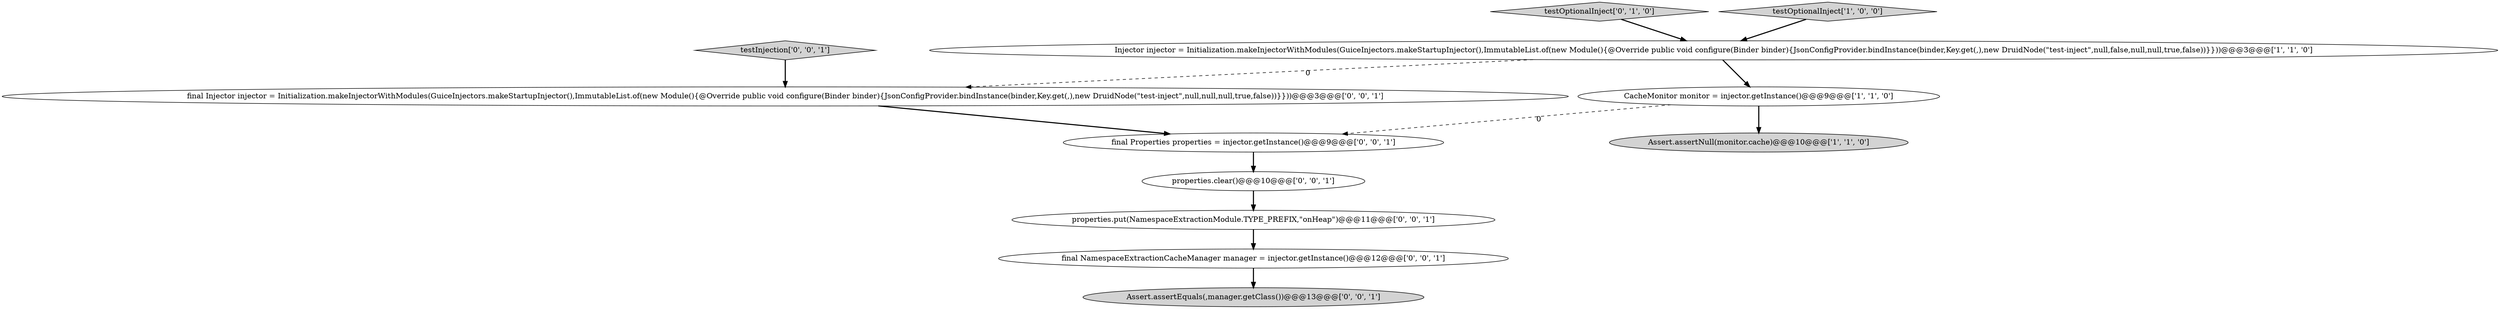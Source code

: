 digraph {
2 [style = filled, label = "Injector injector = Initialization.makeInjectorWithModules(GuiceInjectors.makeStartupInjector(),ImmutableList.of(new Module(){@Override public void configure(Binder binder){JsonConfigProvider.bindInstance(binder,Key.get(,),new DruidNode(\"test-inject\",null,false,null,null,true,false))}}))@@@3@@@['1', '1', '0']", fillcolor = white, shape = ellipse image = "AAA0AAABBB1BBB"];
5 [style = filled, label = "testInjection['0', '0', '1']", fillcolor = lightgray, shape = diamond image = "AAA0AAABBB3BBB"];
0 [style = filled, label = "Assert.assertNull(monitor.cache)@@@10@@@['1', '1', '0']", fillcolor = lightgray, shape = ellipse image = "AAA0AAABBB1BBB"];
3 [style = filled, label = "CacheMonitor monitor = injector.getInstance()@@@9@@@['1', '1', '0']", fillcolor = white, shape = ellipse image = "AAA0AAABBB1BBB"];
8 [style = filled, label = "Assert.assertEquals(,manager.getClass())@@@13@@@['0', '0', '1']", fillcolor = lightgray, shape = ellipse image = "AAA0AAABBB3BBB"];
6 [style = filled, label = "final Injector injector = Initialization.makeInjectorWithModules(GuiceInjectors.makeStartupInjector(),ImmutableList.of(new Module(){@Override public void configure(Binder binder){JsonConfigProvider.bindInstance(binder,Key.get(,),new DruidNode(\"test-inject\",null,null,null,true,false))}}))@@@3@@@['0', '0', '1']", fillcolor = white, shape = ellipse image = "AAA0AAABBB3BBB"];
9 [style = filled, label = "properties.clear()@@@10@@@['0', '0', '1']", fillcolor = white, shape = ellipse image = "AAA0AAABBB3BBB"];
11 [style = filled, label = "properties.put(NamespaceExtractionModule.TYPE_PREFIX,\"onHeap\")@@@11@@@['0', '0', '1']", fillcolor = white, shape = ellipse image = "AAA0AAABBB3BBB"];
7 [style = filled, label = "final Properties properties = injector.getInstance()@@@9@@@['0', '0', '1']", fillcolor = white, shape = ellipse image = "AAA0AAABBB3BBB"];
4 [style = filled, label = "testOptionalInject['0', '1', '0']", fillcolor = lightgray, shape = diamond image = "AAA0AAABBB2BBB"];
10 [style = filled, label = "final NamespaceExtractionCacheManager manager = injector.getInstance()@@@12@@@['0', '0', '1']", fillcolor = white, shape = ellipse image = "AAA0AAABBB3BBB"];
1 [style = filled, label = "testOptionalInject['1', '0', '0']", fillcolor = lightgray, shape = diamond image = "AAA0AAABBB1BBB"];
7->9 [style = bold, label=""];
1->2 [style = bold, label=""];
4->2 [style = bold, label=""];
9->11 [style = bold, label=""];
6->7 [style = bold, label=""];
10->8 [style = bold, label=""];
5->6 [style = bold, label=""];
11->10 [style = bold, label=""];
3->7 [style = dashed, label="0"];
3->0 [style = bold, label=""];
2->3 [style = bold, label=""];
2->6 [style = dashed, label="0"];
}
